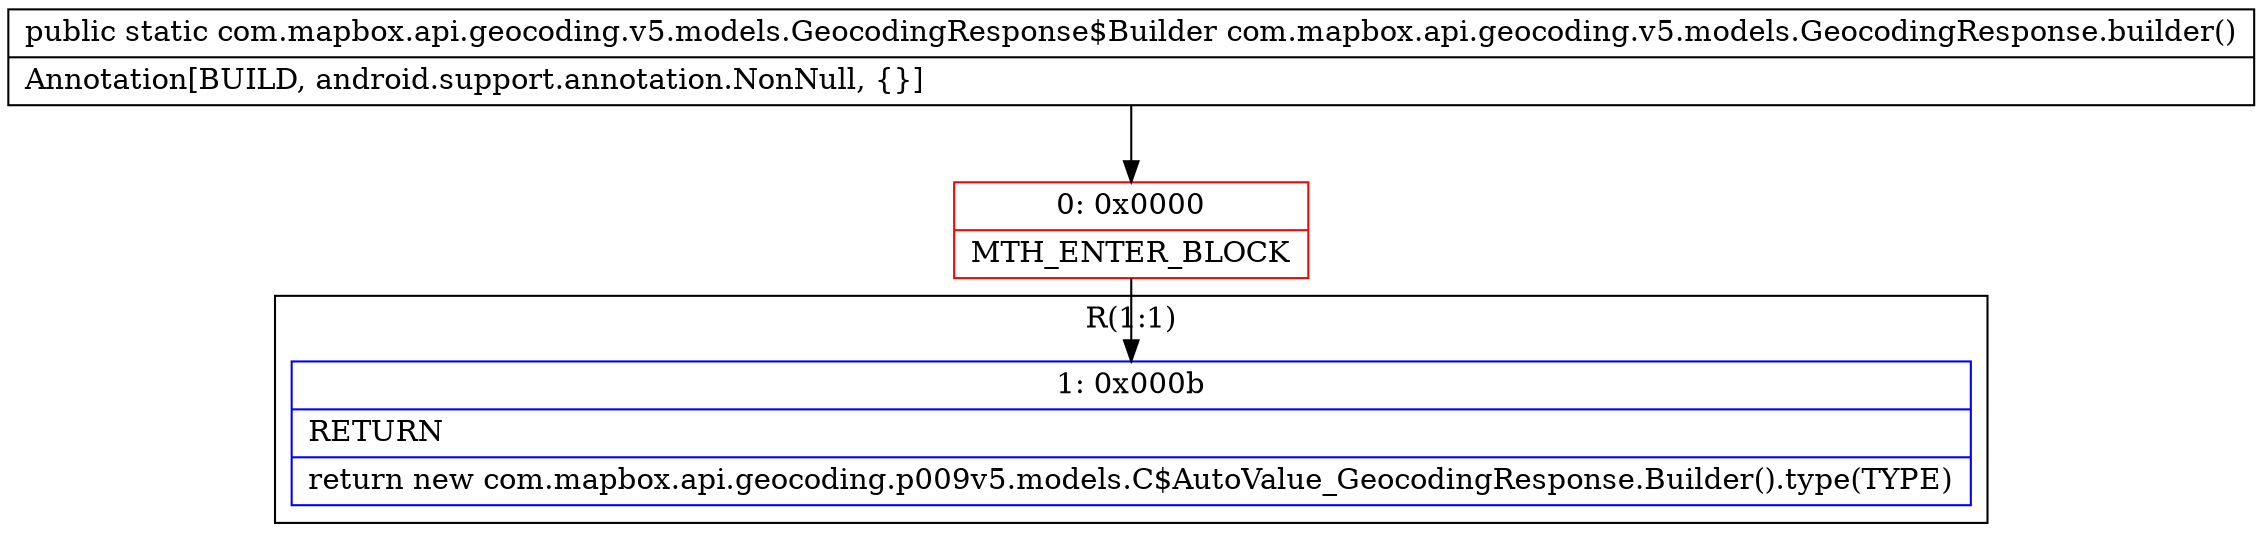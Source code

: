 digraph "CFG forcom.mapbox.api.geocoding.v5.models.GeocodingResponse.builder()Lcom\/mapbox\/api\/geocoding\/v5\/models\/GeocodingResponse$Builder;" {
subgraph cluster_Region_1884010079 {
label = "R(1:1)";
node [shape=record,color=blue];
Node_1 [shape=record,label="{1\:\ 0x000b|RETURN\l|return new com.mapbox.api.geocoding.p009v5.models.C$AutoValue_GeocodingResponse.Builder().type(TYPE)\l}"];
}
Node_0 [shape=record,color=red,label="{0\:\ 0x0000|MTH_ENTER_BLOCK\l}"];
MethodNode[shape=record,label="{public static com.mapbox.api.geocoding.v5.models.GeocodingResponse$Builder com.mapbox.api.geocoding.v5.models.GeocodingResponse.builder()  | Annotation[BUILD, android.support.annotation.NonNull, \{\}]\l}"];
MethodNode -> Node_0;
Node_0 -> Node_1;
}

